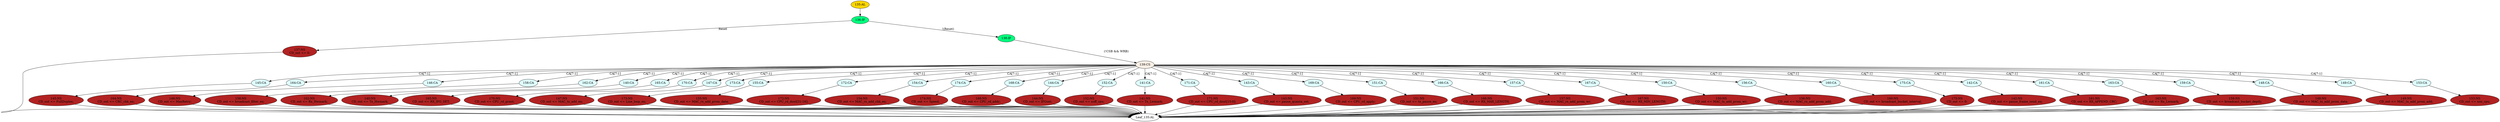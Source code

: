 strict digraph "" {
	node [label="\N"];
	"145:CA"	 [ast="<pyverilog.vparser.ast.Case object at 0x7ffb46c8f050>",
		fillcolor=lightcyan,
		label="145:CA",
		statements="[]",
		style=filled,
		typ=Case];
	"145:NS"	 [ast="<pyverilog.vparser.ast.NonblockingSubstitution object at 0x7ffb46c8f150>",
		fillcolor=firebrick,
		label="145:NS
CD_out <= FullDuplex;",
		statements="[<pyverilog.vparser.ast.NonblockingSubstitution object at 0x7ffb46c8f150>]",
		style=filled,
		typ=NonblockingSubstitution];
	"145:CA" -> "145:NS"	 [cond="[]",
		lineno=None];
	"164:CA"	 [ast="<pyverilog.vparser.ast.Case object at 0x7ffb46c8f2d0>",
		fillcolor=lightcyan,
		label="164:CA",
		statements="[]",
		style=filled,
		typ=Case];
	"164:NS"	 [ast="<pyverilog.vparser.ast.NonblockingSubstitution object at 0x7ffb46c8f350>",
		fillcolor=firebrick,
		label="164:NS
CD_out <= CRC_chk_en;",
		statements="[<pyverilog.vparser.ast.NonblockingSubstitution object at 0x7ffb46c8f350>]",
		style=filled,
		typ=NonblockingSubstitution];
	"164:CA" -> "164:NS"	 [cond="[]",
		lineno=None];
	"166:NS"	 [ast="<pyverilog.vparser.ast.NonblockingSubstitution object at 0x7ffb46c8f490>",
		fillcolor=firebrick,
		label="166:NS
CD_out <= RX_MAX_LENGTH;",
		statements="[<pyverilog.vparser.ast.NonblockingSubstitution object at 0x7ffb46c8f490>]",
		style=filled,
		typ=NonblockingSubstitution];
	"Leaf_135:AL"	 [def_var="['CD_out']",
		label="Leaf_135:AL"];
	"166:NS" -> "Leaf_135:AL"	 [cond="[]",
		lineno=None];
	"146:CA"	 [ast="<pyverilog.vparser.ast.Case object at 0x7ffb46c8f7d0>",
		fillcolor=lightcyan,
		label="146:CA",
		statements="[]",
		style=filled,
		typ=Case];
	"146:NS"	 [ast="<pyverilog.vparser.ast.NonblockingSubstitution object at 0x7ffb46c8f850>",
		fillcolor=firebrick,
		label="146:NS
CD_out <= MaxRetry;",
		statements="[<pyverilog.vparser.ast.NonblockingSubstitution object at 0x7ffb46c8f850>]",
		style=filled,
		typ=NonblockingSubstitution];
	"146:CA" -> "146:NS"	 [cond="[]",
		lineno=None];
	"158:CA"	 [ast="<pyverilog.vparser.ast.Case object at 0x7ffb46c8f990>",
		fillcolor=lightcyan,
		label="158:CA",
		statements="[]",
		style=filled,
		typ=Case];
	"158:NS"	 [ast="<pyverilog.vparser.ast.NonblockingSubstitution object at 0x7ffb46c8fa10>",
		fillcolor=firebrick,
		label="158:NS
CD_out <= broadcast_filter_en;",
		statements="[<pyverilog.vparser.ast.NonblockingSubstitution object at 0x7ffb46c8fa10>]",
		style=filled,
		typ=NonblockingSubstitution];
	"158:CA" -> "158:NS"	 [cond="[]",
		lineno=None];
	"162:CA"	 [ast="<pyverilog.vparser.ast.Case object at 0x7ffb46c8fb90>",
		fillcolor=lightcyan,
		label="162:CA",
		statements="[]",
		style=filled,
		typ=Case];
	"162:NS"	 [ast="<pyverilog.vparser.ast.NonblockingSubstitution object at 0x7ffb46c8fc10>",
		fillcolor=firebrick,
		label="162:NS
CD_out <= Rx_Hwmark;",
		statements="[<pyverilog.vparser.ast.NonblockingSubstitution object at 0x7ffb46c8fc10>]",
		style=filled,
		typ=NonblockingSubstitution];
	"162:CA" -> "162:NS"	 [cond="[]",
		lineno=None];
	"137:NS"	 [ast="<pyverilog.vparser.ast.NonblockingSubstitution object at 0x7ffb46c8fd50>",
		fillcolor=firebrick,
		label="137:NS
CD_out <= 0;",
		statements="[<pyverilog.vparser.ast.NonblockingSubstitution object at 0x7ffb46c8fd50>]",
		style=filled,
		typ=NonblockingSubstitution];
	"137:NS" -> "Leaf_135:AL"	 [cond="[]",
		lineno=None];
	"171:NS"	 [ast="<pyverilog.vparser.ast.NonblockingSubstitution object at 0x7ffb46c8fe90>",
		fillcolor=firebrick,
		label="171:NS
CD_out <= CPU_rd_dout[15:0];",
		statements="[<pyverilog.vparser.ast.NonblockingSubstitution object at 0x7ffb46c8fe90>]",
		style=filled,
		typ=NonblockingSubstitution];
	"171:NS" -> "Leaf_135:AL"	 [cond="[]",
		lineno=None];
	"151:NS"	 [ast="<pyverilog.vparser.ast.NonblockingSubstitution object at 0x7ffb46c8d250>",
		fillcolor=firebrick,
		label="151:NS
CD_out <= tx_pause_en;",
		statements="[<pyverilog.vparser.ast.NonblockingSubstitution object at 0x7ffb46c8d250>]",
		style=filled,
		typ=NonblockingSubstitution];
	"151:NS" -> "Leaf_135:AL"	 [cond="[]",
		lineno=None];
	"156:NS"	 [ast="<pyverilog.vparser.ast.NonblockingSubstitution object at 0x7ffb46c8d390>",
		fillcolor=firebrick,
		label="156:NS
CD_out <= MAC_rx_add_prom_add;",
		statements="[<pyverilog.vparser.ast.NonblockingSubstitution object at 0x7ffb46c8d390>]",
		style=filled,
		typ=NonblockingSubstitution];
	"156:NS" -> "Leaf_135:AL"	 [cond="[]",
		lineno=None];
	"140:CA"	 [ast="<pyverilog.vparser.ast.Case object at 0x7ffb46c8d510>",
		fillcolor=lightcyan,
		label="140:CA",
		statements="[]",
		style=filled,
		typ=Case];
	"140:NS"	 [ast="<pyverilog.vparser.ast.NonblockingSubstitution object at 0x7ffb46c8d590>",
		fillcolor=firebrick,
		label="140:NS
CD_out <= Tx_Hwmark;",
		statements="[<pyverilog.vparser.ast.NonblockingSubstitution object at 0x7ffb46c8d590>]",
		style=filled,
		typ=NonblockingSubstitution];
	"140:CA" -> "140:NS"	 [cond="[]",
		lineno=None];
	"163:NS"	 [ast="<pyverilog.vparser.ast.NonblockingSubstitution object at 0x7ffb46c8d850>",
		fillcolor=firebrick,
		label="163:NS
CD_out <= Rx_Lwmark;",
		statements="[<pyverilog.vparser.ast.NonblockingSubstitution object at 0x7ffb46c8d850>]",
		style=filled,
		typ=NonblockingSubstitution];
	"163:NS" -> "Leaf_135:AL"	 [cond="[]",
		lineno=None];
	"165:CA"	 [ast="<pyverilog.vparser.ast.Case object at 0x7ffb46c8d990>",
		fillcolor=lightcyan,
		label="165:CA",
		statements="[]",
		style=filled,
		typ=Case];
	"165:NS"	 [ast="<pyverilog.vparser.ast.NonblockingSubstitution object at 0x7ffb46c8da10>",
		fillcolor=firebrick,
		label="165:NS
CD_out <= RX_IFG_SET;",
		statements="[<pyverilog.vparser.ast.NonblockingSubstitution object at 0x7ffb46c8da10>]",
		style=filled,
		typ=NonblockingSubstitution];
	"165:CA" -> "165:NS"	 [cond="[]",
		lineno=None];
	"170:CA"	 [ast="<pyverilog.vparser.ast.Case object at 0x7ffb46c8db50>",
		fillcolor=lightcyan,
		label="170:CA",
		statements="[]",
		style=filled,
		typ=Case];
	"170:NS"	 [ast="<pyverilog.vparser.ast.NonblockingSubstitution object at 0x7ffb46c8d6d0>",
		fillcolor=firebrick,
		label="170:NS
CD_out <= CPU_rd_grant;",
		statements="[<pyverilog.vparser.ast.NonblockingSubstitution object at 0x7ffb46c8d6d0>]",
		style=filled,
		typ=NonblockingSubstitution];
	"170:CA" -> "170:NS"	 [cond="[]",
		lineno=None];
	"174:NS"	 [ast="<pyverilog.vparser.ast.NonblockingSubstitution object at 0x7ffb46c8dc10>",
		fillcolor=firebrick,
		label="174:NS
CD_out <= Speed;",
		statements="[<pyverilog.vparser.ast.NonblockingSubstitution object at 0x7ffb46c8dc10>]",
		style=filled,
		typ=NonblockingSubstitution];
	"174:NS" -> "Leaf_135:AL"	 [cond="[]",
		lineno=None];
	"148:NS"	 [ast="<pyverilog.vparser.ast.NonblockingSubstitution object at 0x7ffb46c8dd50>",
		fillcolor=firebrick,
		label="148:NS
CD_out <= MAC_tx_add_prom_data;",
		statements="[<pyverilog.vparser.ast.NonblockingSubstitution object at 0x7ffb46c8dd50>]",
		style=filled,
		typ=NonblockingSubstitution];
	"148:NS" -> "Leaf_135:AL"	 [cond="[]",
		lineno=None];
	"172:NS"	 [ast="<pyverilog.vparser.ast.NonblockingSubstitution object at 0x7ffb46c8ded0>",
		fillcolor=firebrick,
		label="172:NS
CD_out <= CPU_rd_dout[31:16];",
		statements="[<pyverilog.vparser.ast.NonblockingSubstitution object at 0x7ffb46c8ded0>]",
		style=filled,
		typ=NonblockingSubstitution];
	"172:NS" -> "Leaf_135:AL"	 [cond="[]",
		lineno=None];
	"135:AL"	 [ast="<pyverilog.vparser.ast.Always object at 0x7ffb46c9e410>",
		clk_sens=True,
		fillcolor=gold,
		label="135:AL",
		sens="['Clk_reg', 'Reset']",
		statements="[]",
		style=filled,
		typ=Always,
		use_var="['xoff_cpu', 'MAC_tx_add_prom_wr', 'MAC_rx_add_chk_en', 'RX_IFG_SET', 'RX_MAX_LENGTH', 'CPU_rd_grant', 'xon_cpu', 'RX_APPEND_CRC', '\
Tx_Hwmark', 'MAC_tx_add_en', 'pause_frame_send_en', 'broadcast_bucket_depth', 'Rx_Lwmark', 'tx_pause_en', 'CPU_rd_apply', 'MAC_rx_\
add_prom_add', 'IFGset', 'CRC_chk_en', 'broadcast_bucket_interval', 'Reset', 'MAC_rx_add_prom_wr', 'WRB', 'MAC_rx_add_prom_data', '\
CA', 'CSB', 'MaxRetry', 'MAC_tx_add_prom_data', 'Tx_Lwmark', 'broadcast_filter_en', 'CPU_rd_addr', 'FullDuplex', 'Rx_Hwmark', 'CPU_\
rd_dout', 'MAC_tx_add_prom_add', 'RX_MIN_LENGTH', 'pause_quanta_set', 'Line_loop_en', 'Speed']"];
	"136:IF"	 [ast="<pyverilog.vparser.ast.IfStatement object at 0x7ffb46c9e590>",
		fillcolor=springgreen,
		label="136:IF",
		statements="[]",
		style=filled,
		typ=IfStatement];
	"135:AL" -> "136:IF"	 [cond="[]",
		lineno=None];
	"147:CA"	 [ast="<pyverilog.vparser.ast.Case object at 0x7ffb46c9ee50>",
		fillcolor=lightcyan,
		label="147:CA",
		statements="[]",
		style=filled,
		typ=Case];
	"147:NS"	 [ast="<pyverilog.vparser.ast.NonblockingSubstitution object at 0x7ffb46c9eed0>",
		fillcolor=firebrick,
		label="147:NS
CD_out <= MAC_tx_add_en;",
		statements="[<pyverilog.vparser.ast.NonblockingSubstitution object at 0x7ffb46c9eed0>]",
		style=filled,
		typ=NonblockingSubstitution];
	"147:CA" -> "147:NS"	 [cond="[]",
		lineno=None];
	"165:NS" -> "Leaf_135:AL"	 [cond="[]",
		lineno=None];
	"160:NS"	 [ast="<pyverilog.vparser.ast.NonblockingSubstitution object at 0x7ffb46c8f650>",
		fillcolor=firebrick,
		label="160:NS
CD_out <= broadcast_bucket_interval;",
		statements="[<pyverilog.vparser.ast.NonblockingSubstitution object at 0x7ffb46c8f650>]",
		style=filled,
		typ=NonblockingSubstitution];
	"160:NS" -> "Leaf_135:AL"	 [cond="[]",
		lineno=None];
	"173:CA"	 [ast="<pyverilog.vparser.ast.Case object at 0x7ffb46c2fed0>",
		fillcolor=lightcyan,
		label="173:CA",
		statements="[]",
		style=filled,
		typ=Case];
	"173:NS"	 [ast="<pyverilog.vparser.ast.NonblockingSubstitution object at 0x7ffb46c2ff50>",
		fillcolor=firebrick,
		label="173:NS
CD_out <= Line_loop_en;",
		statements="[<pyverilog.vparser.ast.NonblockingSubstitution object at 0x7ffb46c2ff50>]",
		style=filled,
		typ=NonblockingSubstitution];
	"173:CA" -> "173:NS"	 [cond="[]",
		lineno=None];
	"140:NS" -> "Leaf_135:AL"	 [cond="[]",
		lineno=None];
	"142:NS"	 [ast="<pyverilog.vparser.ast.NonblockingSubstitution object at 0x7ffb46c8d0d0>",
		fillcolor=firebrick,
		label="142:NS
CD_out <= pause_frame_send_en;",
		statements="[<pyverilog.vparser.ast.NonblockingSubstitution object at 0x7ffb46c8d0d0>]",
		style=filled,
		typ=NonblockingSubstitution];
	"142:NS" -> "Leaf_135:AL"	 [cond="[]",
		lineno=None];
	"155:CA"	 [ast="<pyverilog.vparser.ast.Case object at 0x7ffb46ca6c10>",
		fillcolor=lightcyan,
		label="155:CA",
		statements="[]",
		style=filled,
		typ=Case];
	"155:NS"	 [ast="<pyverilog.vparser.ast.NonblockingSubstitution object at 0x7ffb46ca6c90>",
		fillcolor=firebrick,
		label="155:NS
CD_out <= MAC_rx_add_prom_data;",
		statements="[<pyverilog.vparser.ast.NonblockingSubstitution object at 0x7ffb46ca6c90>]",
		style=filled,
		typ=NonblockingSubstitution];
	"155:CA" -> "155:NS"	 [cond="[]",
		lineno=None];
	"172:CA"	 [ast="<pyverilog.vparser.ast.Case object at 0x7ffb46c2fe10>",
		fillcolor=lightcyan,
		label="172:CA",
		statements="[]",
		style=filled,
		typ=Case];
	"172:CA" -> "172:NS"	 [cond="[]",
		lineno=None];
	"138:IF"	 [ast="<pyverilog.vparser.ast.IfStatement object at 0x7ffb46c9e610>",
		fillcolor=springgreen,
		label="138:IF",
		statements="[]",
		style=filled,
		typ=IfStatement];
	"139:CS"	 [ast="<pyverilog.vparser.ast.CaseStatement object at 0x7ffb46c9e690>",
		fillcolor=linen,
		label="139:CS",
		statements="[]",
		style=filled,
		typ=CaseStatement];
	"138:IF" -> "139:CS"	 [cond="['CSB', 'WRB']",
		label="(!CSB && WRB)",
		lineno=138];
	"139:CS" -> "145:CA"	 [cond="['CA']",
		label="CA[7:1]",
		lineno=139];
	"139:CS" -> "164:CA"	 [cond="['CA']",
		label="CA[7:1]",
		lineno=139];
	"139:CS" -> "146:CA"	 [cond="['CA']",
		label="CA[7:1]",
		lineno=139];
	"139:CS" -> "158:CA"	 [cond="['CA']",
		label="CA[7:1]",
		lineno=139];
	"139:CS" -> "162:CA"	 [cond="['CA']",
		label="CA[7:1]",
		lineno=139];
	"139:CS" -> "140:CA"	 [cond="['CA']",
		label="CA[7:1]",
		lineno=139];
	"139:CS" -> "165:CA"	 [cond="['CA']",
		label="CA[7:1]",
		lineno=139];
	"139:CS" -> "170:CA"	 [cond="['CA']",
		label="CA[7:1]",
		lineno=139];
	"139:CS" -> "147:CA"	 [cond="['CA']",
		label="CA[7:1]",
		lineno=139];
	"139:CS" -> "173:CA"	 [cond="['CA']",
		label="CA[7:1]",
		lineno=139];
	"139:CS" -> "155:CA"	 [cond="['CA']",
		label="CA[7:1]",
		lineno=139];
	"139:CS" -> "172:CA"	 [cond="['CA']",
		label="CA[7:1]",
		lineno=139];
	"154:CA"	 [ast="<pyverilog.vparser.ast.Case object at 0x7ffb46ca6a10>",
		fillcolor=lightcyan,
		label="154:CA",
		statements="[]",
		style=filled,
		typ=Case];
	"139:CS" -> "154:CA"	 [cond="['CA']",
		label="CA[7:1]",
		lineno=139];
	"174:CA"	 [ast="<pyverilog.vparser.ast.Case object at 0x7ffb46c37110>",
		fillcolor=lightcyan,
		label="174:CA",
		statements="[]",
		style=filled,
		typ=Case];
	"139:CS" -> "174:CA"	 [cond="['CA']",
		label="CA[7:1]",
		lineno=139];
	"168:CA"	 [ast="<pyverilog.vparser.ast.Case object at 0x7ffb46c2f950>",
		fillcolor=lightcyan,
		label="168:CA",
		statements="[]",
		style=filled,
		typ=Case];
	"139:CS" -> "168:CA"	 [cond="['CA']",
		label="CA[7:1]",
		lineno=139];
	"144:CA"	 [ast="<pyverilog.vparser.ast.Case object at 0x7ffb46c855d0>",
		fillcolor=lightcyan,
		label="144:CA",
		statements="[]",
		style=filled,
		typ=Case];
	"139:CS" -> "144:CA"	 [cond="['CA']",
		label="CA[7:1]",
		lineno=139];
	"152:CA"	 [ast="<pyverilog.vparser.ast.Case object at 0x7ffb46ca6610>",
		fillcolor=lightcyan,
		label="152:CA",
		statements="[]",
		style=filled,
		typ=Case];
	"139:CS" -> "152:CA"	 [cond="['CA']",
		label="CA[7:1]",
		lineno=139];
	"141:CA"	 [ast="<pyverilog.vparser.ast.Case object at 0x7ffb46c9e810>",
		fillcolor=lightcyan,
		label="141:CA",
		statements="[]",
		style=filled,
		typ=Case];
	"139:CS" -> "141:CA"	 [cond="['CA']",
		label="CA[7:1]",
		lineno=139];
	"171:CA"	 [ast="<pyverilog.vparser.ast.Case object at 0x7ffb46c2fd50>",
		fillcolor=lightcyan,
		label="171:CA",
		statements="[]",
		style=filled,
		typ=Case];
	"139:CS" -> "171:CA"	 [cond="['CA']",
		label="CA[7:1]",
		lineno=139];
	"143:CA"	 [ast="<pyverilog.vparser.ast.Case object at 0x7ffb46c9ead0>",
		fillcolor=lightcyan,
		label="143:CA",
		statements="[]",
		style=filled,
		typ=Case];
	"139:CS" -> "143:CA"	 [cond="['CA']",
		label="CA[7:1]",
		lineno=139];
	"169:CA"	 [ast="<pyverilog.vparser.ast.Case object at 0x7ffb46c2fb50>",
		fillcolor=lightcyan,
		label="169:CA",
		statements="[]",
		style=filled,
		typ=Case];
	"139:CS" -> "169:CA"	 [cond="['CA']",
		label="CA[7:1]",
		lineno=139];
	"151:CA"	 [ast="<pyverilog.vparser.ast.Case object at 0x7ffb46ca6550>",
		fillcolor=lightcyan,
		label="151:CA",
		statements="[]",
		style=filled,
		typ=Case];
	"139:CS" -> "151:CA"	 [cond="['CA']",
		label="CA[7:1]",
		lineno=139];
	"166:CA"	 [ast="<pyverilog.vparser.ast.Case object at 0x7ffb46c2f690>",
		fillcolor=lightcyan,
		label="166:CA",
		statements="[]",
		style=filled,
		typ=Case];
	"139:CS" -> "166:CA"	 [cond="['CA']",
		label="CA[7:1]",
		lineno=139];
	"157:CA"	 [ast="<pyverilog.vparser.ast.Case object at 0x7ffb46ca6ed0>",
		fillcolor=lightcyan,
		label="157:CA",
		statements="[]",
		style=filled,
		typ=Case];
	"139:CS" -> "157:CA"	 [cond="['CA']",
		label="CA[7:1]",
		lineno=139];
	"167:CA"	 [ast="<pyverilog.vparser.ast.Case object at 0x7ffb46c2f750>",
		fillcolor=lightcyan,
		label="167:CA",
		statements="[]",
		style=filled,
		typ=Case];
	"139:CS" -> "167:CA"	 [cond="['CA']",
		label="CA[7:1]",
		lineno=139];
	"150:CA"	 [ast="<pyverilog.vparser.ast.Case object at 0x7ffb46ca6350>",
		fillcolor=lightcyan,
		label="150:CA",
		statements="[]",
		style=filled,
		typ=Case];
	"139:CS" -> "150:CA"	 [cond="['CA']",
		label="CA[7:1]",
		lineno=139];
	"156:CA"	 [ast="<pyverilog.vparser.ast.Case object at 0x7ffb46ca6e10>",
		fillcolor=lightcyan,
		label="156:CA",
		statements="[]",
		style=filled,
		typ=Case];
	"139:CS" -> "156:CA"	 [cond="['CA']",
		label="CA[7:1]",
		lineno=139];
	"160:CA"	 [ast="<pyverilog.vparser.ast.Case object at 0x7ffb46c2f310>",
		fillcolor=lightcyan,
		label="160:CA",
		statements="[]",
		style=filled,
		typ=Case];
	"139:CS" -> "160:CA"	 [cond="['CA']",
		label="CA[7:1]",
		lineno=139];
	"175:CA"	 [ast="<pyverilog.vparser.ast.Case object at 0x7ffb46c371d0>",
		fillcolor=lightcyan,
		label="175:CA",
		statements="[]",
		style=filled,
		typ=Case];
	"139:CS" -> "175:CA"	 [cond="['CA']",
		label="CA[7:1]",
		lineno=139];
	"142:CA"	 [ast="<pyverilog.vparser.ast.Case object at 0x7ffb46c9ea10>",
		fillcolor=lightcyan,
		label="142:CA",
		statements="[]",
		style=filled,
		typ=Case];
	"139:CS" -> "142:CA"	 [cond="['CA']",
		label="CA[7:1]",
		lineno=139];
	"161:CA"	 [ast="<pyverilog.vparser.ast.Case object at 0x7ffb46c2f3d0>",
		fillcolor=lightcyan,
		label="161:CA",
		statements="[]",
		style=filled,
		typ=Case];
	"139:CS" -> "161:CA"	 [cond="['CA']",
		label="CA[7:1]",
		lineno=139];
	"163:CA"	 [ast="<pyverilog.vparser.ast.Case object at 0x7ffb46c2f5d0>",
		fillcolor=lightcyan,
		label="163:CA",
		statements="[]",
		style=filled,
		typ=Case];
	"139:CS" -> "163:CA"	 [cond="['CA']",
		label="CA[7:1]",
		lineno=139];
	"159:CA"	 [ast="<pyverilog.vparser.ast.Case object at 0x7ffb46c2f110>",
		fillcolor=lightcyan,
		label="159:CA",
		statements="[]",
		style=filled,
		typ=Case];
	"139:CS" -> "159:CA"	 [cond="['CA']",
		label="CA[7:1]",
		lineno=139];
	"148:CA"	 [ast="<pyverilog.vparser.ast.Case object at 0x7ffb46ca6090>",
		fillcolor=lightcyan,
		label="148:CA",
		statements="[]",
		style=filled,
		typ=Case];
	"139:CS" -> "148:CA"	 [cond="['CA']",
		label="CA[7:1]",
		lineno=139];
	"149:CA"	 [ast="<pyverilog.vparser.ast.Case object at 0x7ffb46ca6150>",
		fillcolor=lightcyan,
		label="149:CA",
		statements="[]",
		style=filled,
		typ=Case];
	"139:CS" -> "149:CA"	 [cond="['CA']",
		label="CA[7:1]",
		lineno=139];
	"153:CA"	 [ast="<pyverilog.vparser.ast.Case object at 0x7ffb46ca6810>",
		fillcolor=lightcyan,
		label="153:CA",
		statements="[]",
		style=filled,
		typ=Case];
	"139:CS" -> "153:CA"	 [cond="['CA']",
		label="CA[7:1]",
		lineno=139];
	"158:NS" -> "Leaf_135:AL"	 [cond="[]",
		lineno=None];
	"145:NS" -> "Leaf_135:AL"	 [cond="[]",
		lineno=None];
	"154:NS"	 [ast="<pyverilog.vparser.ast.NonblockingSubstitution object at 0x7ffb46ca6a90>",
		fillcolor=firebrick,
		label="154:NS
CD_out <= MAC_rx_add_chk_en;",
		statements="[<pyverilog.vparser.ast.NonblockingSubstitution object at 0x7ffb46ca6a90>]",
		style=filled,
		typ=NonblockingSubstitution];
	"154:CA" -> "154:NS"	 [cond="[]",
		lineno=None];
	"143:NS"	 [ast="<pyverilog.vparser.ast.NonblockingSubstitution object at 0x7ffb46c9eb50>",
		fillcolor=firebrick,
		label="143:NS
CD_out <= pause_quanta_set;",
		statements="[<pyverilog.vparser.ast.NonblockingSubstitution object at 0x7ffb46c9eb50>]",
		style=filled,
		typ=NonblockingSubstitution];
	"143:NS" -> "Leaf_135:AL"	 [cond="[]",
		lineno=None];
	"174:CA" -> "174:NS"	 [cond="[]",
		lineno=None];
	"153:NS"	 [ast="<pyverilog.vparser.ast.NonblockingSubstitution object at 0x7ffb46ca6890>",
		fillcolor=firebrick,
		label="153:NS
CD_out <= xon_cpu;",
		statements="[<pyverilog.vparser.ast.NonblockingSubstitution object at 0x7ffb46ca6890>]",
		style=filled,
		typ=NonblockingSubstitution];
	"153:NS" -> "Leaf_135:AL"	 [cond="[]",
		lineno=None];
	"150:NS"	 [ast="<pyverilog.vparser.ast.NonblockingSubstitution object at 0x7ffb46ca63d0>",
		fillcolor=firebrick,
		label="150:NS
CD_out <= MAC_tx_add_prom_wr;",
		statements="[<pyverilog.vparser.ast.NonblockingSubstitution object at 0x7ffb46ca63d0>]",
		style=filled,
		typ=NonblockingSubstitution];
	"150:NS" -> "Leaf_135:AL"	 [cond="[]",
		lineno=None];
	"168:NS"	 [ast="<pyverilog.vparser.ast.NonblockingSubstitution object at 0x7ffb46c2f9d0>",
		fillcolor=firebrick,
		label="168:NS
CD_out <= CPU_rd_addr;",
		statements="[<pyverilog.vparser.ast.NonblockingSubstitution object at 0x7ffb46c2f9d0>]",
		style=filled,
		typ=NonblockingSubstitution];
	"168:CA" -> "168:NS"	 [cond="[]",
		lineno=None];
	"144:NS"	 [ast="<pyverilog.vparser.ast.NonblockingSubstitution object at 0x7ffb46c9ecd0>",
		fillcolor=firebrick,
		label="144:NS
CD_out <= IFGset;",
		statements="[<pyverilog.vparser.ast.NonblockingSubstitution object at 0x7ffb46c9ecd0>]",
		style=filled,
		typ=NonblockingSubstitution];
	"144:CA" -> "144:NS"	 [cond="[]",
		lineno=None];
	"152:NS"	 [ast="<pyverilog.vparser.ast.NonblockingSubstitution object at 0x7ffb46ca6690>",
		fillcolor=firebrick,
		label="152:NS
CD_out <= xoff_cpu;",
		statements="[<pyverilog.vparser.ast.NonblockingSubstitution object at 0x7ffb46ca6690>]",
		style=filled,
		typ=NonblockingSubstitution];
	"152:CA" -> "152:NS"	 [cond="[]",
		lineno=None];
	"141:NS"	 [ast="<pyverilog.vparser.ast.NonblockingSubstitution object at 0x7ffb46c9e890>",
		fillcolor=firebrick,
		label="141:NS
CD_out <= Tx_Lwmark;",
		statements="[<pyverilog.vparser.ast.NonblockingSubstitution object at 0x7ffb46c9e890>]",
		style=filled,
		typ=NonblockingSubstitution];
	"141:CA" -> "141:NS"	 [cond="[]",
		lineno=None];
	"175:NS"	 [ast="<pyverilog.vparser.ast.NonblockingSubstitution object at 0x7ffb46c37210>",
		fillcolor=firebrick,
		label="175:NS
CD_out <= 0;",
		statements="[<pyverilog.vparser.ast.NonblockingSubstitution object at 0x7ffb46c37210>]",
		style=filled,
		typ=NonblockingSubstitution];
	"175:NS" -> "Leaf_135:AL"	 [cond="[]",
		lineno=None];
	"171:CA" -> "171:NS"	 [cond="[]",
		lineno=None];
	"143:CA" -> "143:NS"	 [cond="[]",
		lineno=None];
	"169:NS"	 [ast="<pyverilog.vparser.ast.NonblockingSubstitution object at 0x7ffb46c2fbd0>",
		fillcolor=firebrick,
		label="169:NS
CD_out <= CPU_rd_apply;",
		statements="[<pyverilog.vparser.ast.NonblockingSubstitution object at 0x7ffb46c2fbd0>]",
		style=filled,
		typ=NonblockingSubstitution];
	"169:CA" -> "169:NS"	 [cond="[]",
		lineno=None];
	"159:NS"	 [ast="<pyverilog.vparser.ast.NonblockingSubstitution object at 0x7ffb46c2f190>",
		fillcolor=firebrick,
		label="159:NS
CD_out <= broadcast_bucket_depth;",
		statements="[<pyverilog.vparser.ast.NonblockingSubstitution object at 0x7ffb46c2f190>]",
		style=filled,
		typ=NonblockingSubstitution];
	"159:NS" -> "Leaf_135:AL"	 [cond="[]",
		lineno=None];
	"151:CA" -> "151:NS"	 [cond="[]",
		lineno=None];
	"166:CA" -> "166:NS"	 [cond="[]",
		lineno=None];
	"168:NS" -> "Leaf_135:AL"	 [cond="[]",
		lineno=None];
	"162:NS" -> "Leaf_135:AL"	 [cond="[]",
		lineno=None];
	"146:NS" -> "Leaf_135:AL"	 [cond="[]",
		lineno=None];
	"141:NS" -> "Leaf_135:AL"	 [cond="[]",
		lineno=None];
	"157:NS"	 [ast="<pyverilog.vparser.ast.NonblockingSubstitution object at 0x7ffb46ca6f50>",
		fillcolor=firebrick,
		label="157:NS
CD_out <= MAC_rx_add_prom_wr;",
		statements="[<pyverilog.vparser.ast.NonblockingSubstitution object at 0x7ffb46ca6f50>]",
		style=filled,
		typ=NonblockingSubstitution];
	"157:CA" -> "157:NS"	 [cond="[]",
		lineno=None];
	"152:NS" -> "Leaf_135:AL"	 [cond="[]",
		lineno=None];
	"170:NS" -> "Leaf_135:AL"	 [cond="[]",
		lineno=None];
	"154:NS" -> "Leaf_135:AL"	 [cond="[]",
		lineno=None];
	"155:NS" -> "Leaf_135:AL"	 [cond="[]",
		lineno=None];
	"167:NS"	 [ast="<pyverilog.vparser.ast.NonblockingSubstitution object at 0x7ffb46c2f7d0>",
		fillcolor=firebrick,
		label="167:NS
CD_out <= RX_MIN_LENGTH;",
		statements="[<pyverilog.vparser.ast.NonblockingSubstitution object at 0x7ffb46c2f7d0>]",
		style=filled,
		typ=NonblockingSubstitution];
	"167:NS" -> "Leaf_135:AL"	 [cond="[]",
		lineno=None];
	"161:NS"	 [ast="<pyverilog.vparser.ast.NonblockingSubstitution object at 0x7ffb46c2f450>",
		fillcolor=firebrick,
		label="161:NS
CD_out <= RX_APPEND_CRC;",
		statements="[<pyverilog.vparser.ast.NonblockingSubstitution object at 0x7ffb46c2f450>]",
		style=filled,
		typ=NonblockingSubstitution];
	"161:NS" -> "Leaf_135:AL"	 [cond="[]",
		lineno=None];
	"167:CA" -> "167:NS"	 [cond="[]",
		lineno=None];
	"150:CA" -> "150:NS"	 [cond="[]",
		lineno=None];
	"156:CA" -> "156:NS"	 [cond="[]",
		lineno=None];
	"173:NS" -> "Leaf_135:AL"	 [cond="[]",
		lineno=None];
	"160:CA" -> "160:NS"	 [cond="[]",
		lineno=None];
	"157:NS" -> "Leaf_135:AL"	 [cond="[]",
		lineno=None];
	"169:NS" -> "Leaf_135:AL"	 [cond="[]",
		lineno=None];
	"175:CA" -> "175:NS"	 [cond="[]",
		lineno=None];
	"142:CA" -> "142:NS"	 [cond="[]",
		lineno=None];
	"161:CA" -> "161:NS"	 [cond="[]",
		lineno=None];
	"163:CA" -> "163:NS"	 [cond="[]",
		lineno=None];
	"159:CA" -> "159:NS"	 [cond="[]",
		lineno=None];
	"148:CA" -> "148:NS"	 [cond="[]",
		lineno=None];
	"149:NS"	 [ast="<pyverilog.vparser.ast.NonblockingSubstitution object at 0x7ffb46ca61d0>",
		fillcolor=firebrick,
		label="149:NS
CD_out <= MAC_tx_add_prom_add;",
		statements="[<pyverilog.vparser.ast.NonblockingSubstitution object at 0x7ffb46ca61d0>]",
		style=filled,
		typ=NonblockingSubstitution];
	"149:NS" -> "Leaf_135:AL"	 [cond="[]",
		lineno=None];
	"164:NS" -> "Leaf_135:AL"	 [cond="[]",
		lineno=None];
	"144:NS" -> "Leaf_135:AL"	 [cond="[]",
		lineno=None];
	"147:NS" -> "Leaf_135:AL"	 [cond="[]",
		lineno=None];
	"136:IF" -> "137:NS"	 [cond="['Reset']",
		label=Reset,
		lineno=136];
	"136:IF" -> "138:IF"	 [cond="['Reset']",
		label="!(Reset)",
		lineno=136];
	"149:CA" -> "149:NS"	 [cond="[]",
		lineno=None];
	"153:CA" -> "153:NS"	 [cond="[]",
		lineno=None];
}
